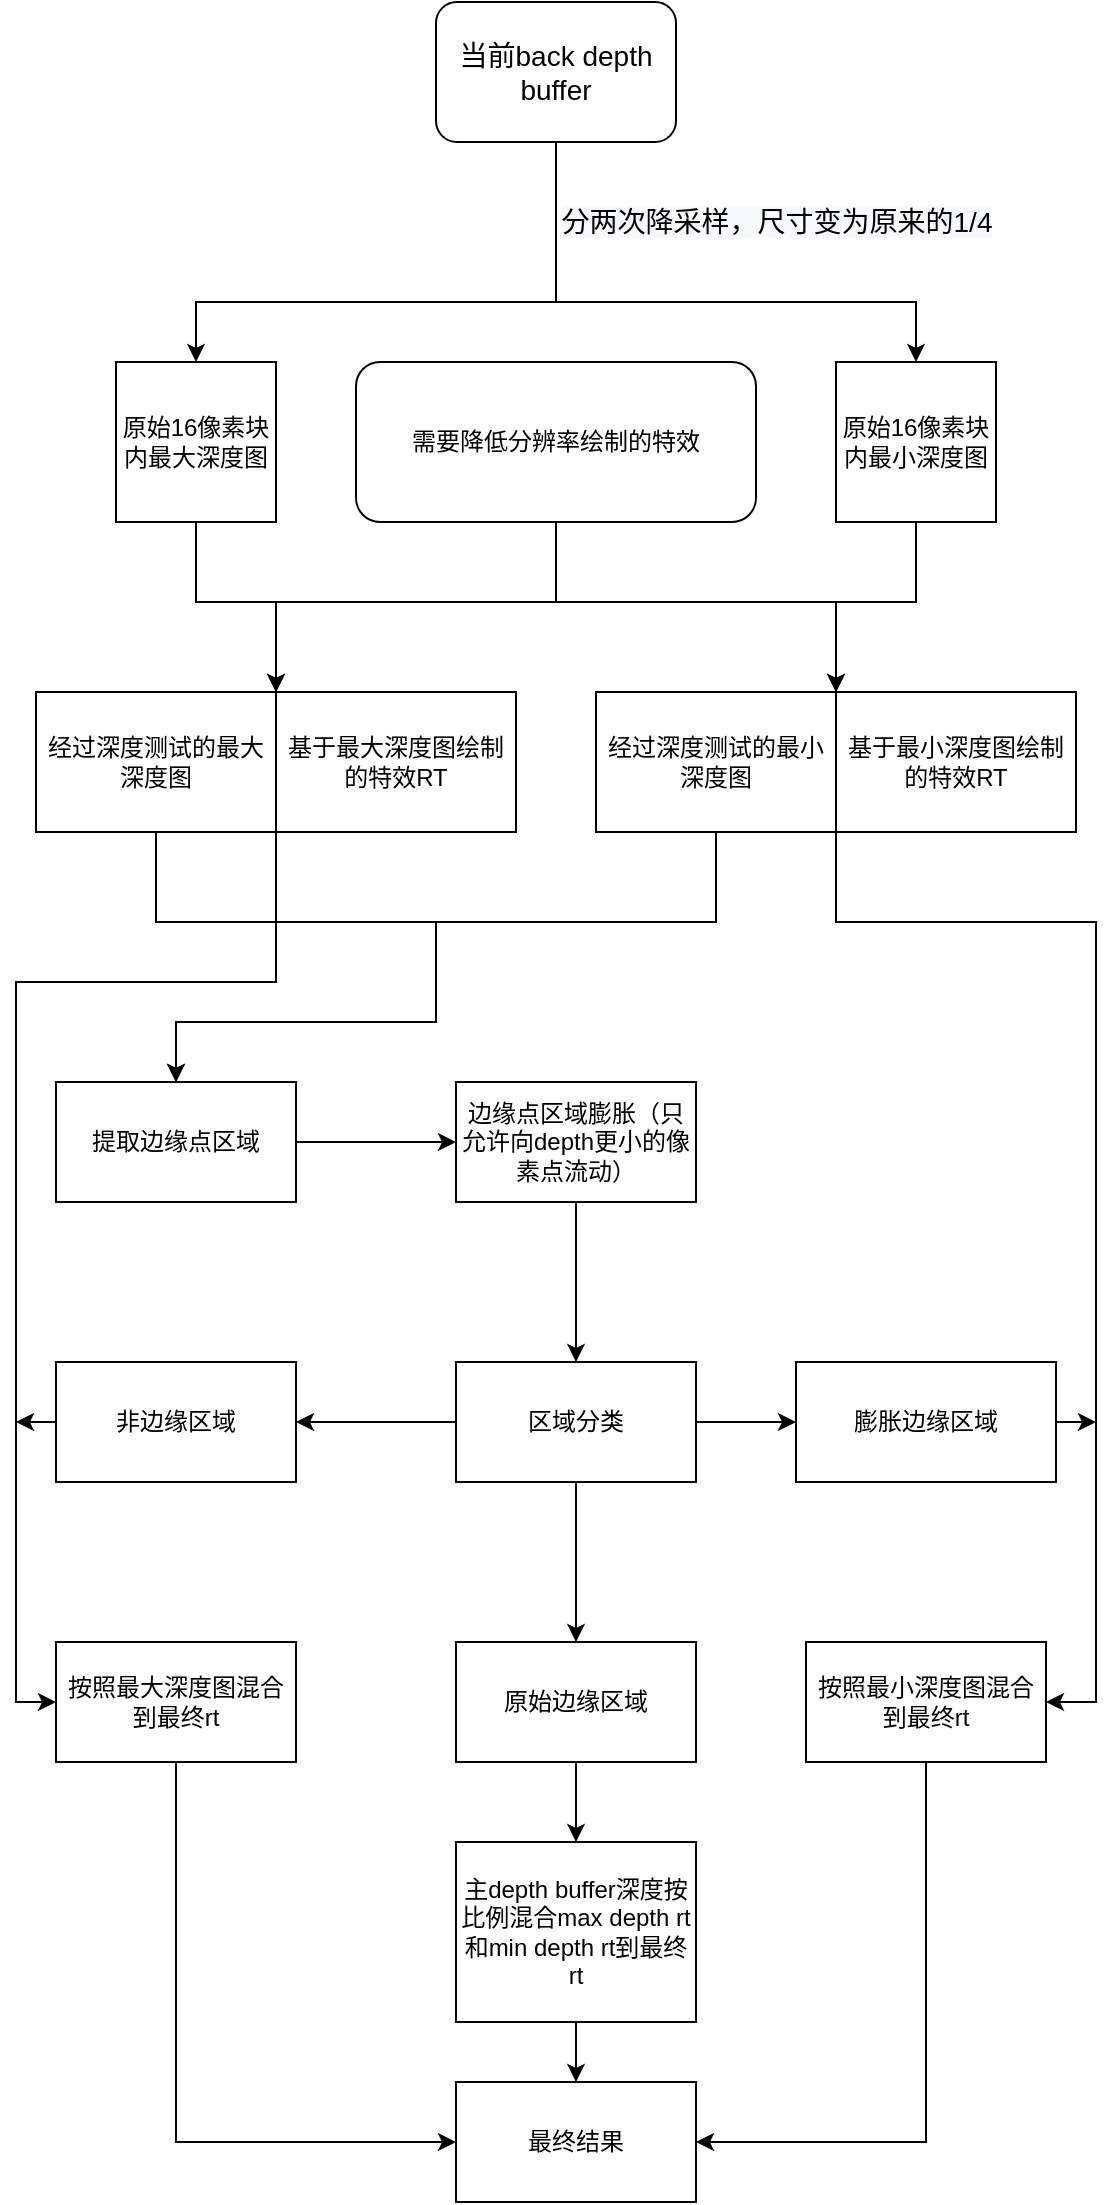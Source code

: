 <mxfile version="14.8.1" type="github">
  <diagram id="C5RBs43oDa-KdzZeNtuy" name="Page-1">
    <mxGraphModel dx="1422" dy="762" grid="1" gridSize="10" guides="1" tooltips="1" connect="1" arrows="1" fold="1" page="1" pageScale="1" pageWidth="827" pageHeight="1169" math="0" shadow="0">
      <root>
        <mxCell id="WIyWlLk6GJQsqaUBKTNV-0" />
        <mxCell id="WIyWlLk6GJQsqaUBKTNV-1" parent="WIyWlLk6GJQsqaUBKTNV-0" />
        <mxCell id="0wVWBR_AB99_waObOdWN-3" style="edgeStyle=orthogonalEdgeStyle;rounded=0;orthogonalLoop=1;jettySize=auto;html=1;entryX=0.5;entryY=0;entryDx=0;entryDy=0;exitX=0.5;exitY=1;exitDx=0;exitDy=0;" edge="1" parent="WIyWlLk6GJQsqaUBKTNV-1" source="WIyWlLk6GJQsqaUBKTNV-3" target="0wVWBR_AB99_waObOdWN-1">
          <mxGeometry relative="1" as="geometry">
            <Array as="points">
              <mxPoint x="420" y="90" />
              <mxPoint x="420" y="170" />
              <mxPoint x="240" y="170" />
              <mxPoint x="240" y="210" />
            </Array>
          </mxGeometry>
        </mxCell>
        <mxCell id="0wVWBR_AB99_waObOdWN-4" value="&#xa;&#xa;&lt;span style=&quot;color: rgb(0, 0, 0); font-family: helvetica; font-style: normal; font-weight: 400; letter-spacing: normal; text-align: center; text-indent: 0px; text-transform: none; word-spacing: 0px; background-color: rgb(248, 249, 250); font-size: 10.5pt;&quot;&gt;分两次降采样，尺寸变为原来的&lt;/span&gt;&lt;span lang=&quot;EN-US&quot; style=&quot;color: rgb(0, 0, 0); font-style: normal; font-weight: 400; letter-spacing: normal; text-align: center; text-indent: 0px; text-transform: none; word-spacing: 0px; background-color: rgb(248, 249, 250); font-size: 10.5pt; font-family: calibri, sans-serif;&quot;&gt;1/4&lt;/span&gt;&#xa;&#xa;" style="edgeStyle=orthogonalEdgeStyle;rounded=0;orthogonalLoop=1;jettySize=auto;html=1;exitX=0.5;exitY=1;exitDx=0;exitDy=0;entryX=0.5;entryY=0;entryDx=0;entryDy=0;" edge="1" parent="WIyWlLk6GJQsqaUBKTNV-1" source="WIyWlLk6GJQsqaUBKTNV-3" target="0wVWBR_AB99_waObOdWN-2">
          <mxGeometry x="0.312" y="40" relative="1" as="geometry">
            <Array as="points">
              <mxPoint x="420" y="90" />
              <mxPoint x="420" y="170" />
              <mxPoint x="600" y="170" />
            </Array>
            <mxPoint as="offset" />
          </mxGeometry>
        </mxCell>
        <mxCell id="WIyWlLk6GJQsqaUBKTNV-3" value="&lt;span style=&quot;font-size: 10.5pt&quot;&gt;当前&lt;/span&gt;&lt;span lang=&quot;EN-US&quot; style=&quot;font-size: 10.5pt ; font-family: &amp;#34;calibri&amp;#34; , sans-serif&quot;&gt;back depth buffer&lt;/span&gt;" style="rounded=1;whiteSpace=wrap;html=1;fontSize=12;glass=0;strokeWidth=1;shadow=0;" parent="WIyWlLk6GJQsqaUBKTNV-1" vertex="1">
          <mxGeometry x="360" y="20" width="120" height="70" as="geometry" />
        </mxCell>
        <mxCell id="0wVWBR_AB99_waObOdWN-24" style="edgeStyle=orthogonalEdgeStyle;rounded=0;orthogonalLoop=1;jettySize=auto;html=1;exitX=0.5;exitY=1;exitDx=0;exitDy=0;entryX=1;entryY=0;entryDx=0;entryDy=0;" edge="1" parent="WIyWlLk6GJQsqaUBKTNV-1" source="0wVWBR_AB99_waObOdWN-1" target="0wVWBR_AB99_waObOdWN-26">
          <mxGeometry relative="1" as="geometry">
            <mxPoint x="280" y="370" as="targetPoint" />
            <Array as="points">
              <mxPoint x="240" y="320" />
              <mxPoint x="280" y="320" />
            </Array>
          </mxGeometry>
        </mxCell>
        <mxCell id="0wVWBR_AB99_waObOdWN-1" value="原始16像素块内最大深度图" style="whiteSpace=wrap;html=1;aspect=fixed;" vertex="1" parent="WIyWlLk6GJQsqaUBKTNV-1">
          <mxGeometry x="200" y="200" width="80" height="80" as="geometry" />
        </mxCell>
        <mxCell id="0wVWBR_AB99_waObOdWN-12" value="" style="edgeStyle=orthogonalEdgeStyle;rounded=0;orthogonalLoop=1;jettySize=auto;html=1;entryX=0;entryY=0;entryDx=0;entryDy=0;" edge="1" parent="WIyWlLk6GJQsqaUBKTNV-1" source="0wVWBR_AB99_waObOdWN-2" target="0wVWBR_AB99_waObOdWN-27">
          <mxGeometry relative="1" as="geometry">
            <mxPoint x="600" y="360" as="targetPoint" />
            <Array as="points">
              <mxPoint x="600" y="320" />
              <mxPoint x="560" y="320" />
            </Array>
          </mxGeometry>
        </mxCell>
        <mxCell id="0wVWBR_AB99_waObOdWN-2" value="&lt;span&gt;原始16像素块内最小深度图&lt;/span&gt;" style="whiteSpace=wrap;html=1;aspect=fixed;" vertex="1" parent="WIyWlLk6GJQsqaUBKTNV-1">
          <mxGeometry x="560" y="200" width="80" height="80" as="geometry" />
        </mxCell>
        <mxCell id="0wVWBR_AB99_waObOdWN-29" style="edgeStyle=orthogonalEdgeStyle;rounded=0;orthogonalLoop=1;jettySize=auto;html=1;exitX=0.5;exitY=1;exitDx=0;exitDy=0;entryX=1;entryY=0;entryDx=0;entryDy=0;" edge="1" parent="WIyWlLk6GJQsqaUBKTNV-1" source="0wVWBR_AB99_waObOdWN-5" target="0wVWBR_AB99_waObOdWN-28">
          <mxGeometry relative="1" as="geometry">
            <mxPoint x="560" y="360" as="targetPoint" />
            <Array as="points">
              <mxPoint x="420" y="320" />
              <mxPoint x="560" y="320" />
            </Array>
          </mxGeometry>
        </mxCell>
        <mxCell id="0wVWBR_AB99_waObOdWN-30" style="edgeStyle=orthogonalEdgeStyle;rounded=0;orthogonalLoop=1;jettySize=auto;html=1;entryX=1;entryY=0;entryDx=0;entryDy=0;" edge="1" parent="WIyWlLk6GJQsqaUBKTNV-1" source="0wVWBR_AB99_waObOdWN-5" target="0wVWBR_AB99_waObOdWN-26">
          <mxGeometry relative="1" as="geometry">
            <Array as="points">
              <mxPoint x="420" y="320" />
              <mxPoint x="280" y="320" />
            </Array>
          </mxGeometry>
        </mxCell>
        <mxCell id="0wVWBR_AB99_waObOdWN-5" value="需要降低分辨率绘制的特效" style="rounded=1;whiteSpace=wrap;html=1;" vertex="1" parent="WIyWlLk6GJQsqaUBKTNV-1">
          <mxGeometry x="320" y="200" width="200" height="80" as="geometry" />
        </mxCell>
        <mxCell id="0wVWBR_AB99_waObOdWN-7" value="基于最大深度图绘制的特效RT" style="rounded=0;whiteSpace=wrap;html=1;" vertex="1" parent="WIyWlLk6GJQsqaUBKTNV-1">
          <mxGeometry x="280" y="365" width="120" height="70" as="geometry" />
        </mxCell>
        <mxCell id="0wVWBR_AB99_waObOdWN-31" style="edgeStyle=orthogonalEdgeStyle;rounded=0;orthogonalLoop=1;jettySize=auto;html=1;exitX=0.5;exitY=1;exitDx=0;exitDy=0;entryX=0.5;entryY=0;entryDx=0;entryDy=0;" edge="1" parent="WIyWlLk6GJQsqaUBKTNV-1" source="0wVWBR_AB99_waObOdWN-26" target="0wVWBR_AB99_waObOdWN-33">
          <mxGeometry relative="1" as="geometry">
            <mxPoint x="360" y="560" as="targetPoint" />
            <Array as="points">
              <mxPoint x="220" y="480" />
              <mxPoint x="360" y="480" />
              <mxPoint x="360" y="530" />
              <mxPoint x="230" y="530" />
            </Array>
          </mxGeometry>
        </mxCell>
        <mxCell id="0wVWBR_AB99_waObOdWN-44" style="edgeStyle=orthogonalEdgeStyle;rounded=0;orthogonalLoop=1;jettySize=auto;html=1;exitX=1;exitY=1;exitDx=0;exitDy=0;entryX=0;entryY=0.5;entryDx=0;entryDy=0;" edge="1" parent="WIyWlLk6GJQsqaUBKTNV-1" source="0wVWBR_AB99_waObOdWN-26" target="0wVWBR_AB99_waObOdWN-47">
          <mxGeometry relative="1" as="geometry">
            <mxPoint x="210" y="830" as="targetPoint" />
            <Array as="points">
              <mxPoint x="280" y="510" />
              <mxPoint x="150" y="510" />
              <mxPoint x="150" y="870" />
            </Array>
          </mxGeometry>
        </mxCell>
        <mxCell id="0wVWBR_AB99_waObOdWN-26" value="经过深度测试的最大深度图" style="rounded=0;whiteSpace=wrap;html=1;" vertex="1" parent="WIyWlLk6GJQsqaUBKTNV-1">
          <mxGeometry x="160" y="365" width="120" height="70" as="geometry" />
        </mxCell>
        <mxCell id="0wVWBR_AB99_waObOdWN-27" value="基于最小深度图绘制的特效RT" style="rounded=0;whiteSpace=wrap;html=1;" vertex="1" parent="WIyWlLk6GJQsqaUBKTNV-1">
          <mxGeometry x="560" y="365" width="120" height="70" as="geometry" />
        </mxCell>
        <mxCell id="0wVWBR_AB99_waObOdWN-32" style="edgeStyle=orthogonalEdgeStyle;rounded=0;orthogonalLoop=1;jettySize=auto;html=1;exitX=0.5;exitY=1;exitDx=0;exitDy=0;entryX=0.5;entryY=0;entryDx=0;entryDy=0;" edge="1" parent="WIyWlLk6GJQsqaUBKTNV-1" source="0wVWBR_AB99_waObOdWN-28" target="0wVWBR_AB99_waObOdWN-33">
          <mxGeometry relative="1" as="geometry">
            <mxPoint x="360" y="560" as="targetPoint" />
            <Array as="points">
              <mxPoint x="500" y="480" />
              <mxPoint x="360" y="480" />
              <mxPoint x="360" y="530" />
              <mxPoint x="230" y="530" />
            </Array>
          </mxGeometry>
        </mxCell>
        <mxCell id="0wVWBR_AB99_waObOdWN-48" style="edgeStyle=orthogonalEdgeStyle;rounded=0;orthogonalLoop=1;jettySize=auto;html=1;exitX=1;exitY=1;exitDx=0;exitDy=0;entryX=1;entryY=0.5;entryDx=0;entryDy=0;" edge="1" parent="WIyWlLk6GJQsqaUBKTNV-1" source="0wVWBR_AB99_waObOdWN-28" target="0wVWBR_AB99_waObOdWN-50">
          <mxGeometry relative="1" as="geometry">
            <mxPoint x="850" y="840" as="targetPoint" />
            <Array as="points">
              <mxPoint x="560" y="480" />
              <mxPoint x="690" y="480" />
              <mxPoint x="690" y="870" />
            </Array>
          </mxGeometry>
        </mxCell>
        <mxCell id="0wVWBR_AB99_waObOdWN-28" value="经过深度测试的最小深度图" style="rounded=0;whiteSpace=wrap;html=1;" vertex="1" parent="WIyWlLk6GJQsqaUBKTNV-1">
          <mxGeometry x="440" y="365" width="120" height="70" as="geometry" />
        </mxCell>
        <mxCell id="0wVWBR_AB99_waObOdWN-35" value="" style="edgeStyle=orthogonalEdgeStyle;rounded=0;orthogonalLoop=1;jettySize=auto;html=1;" edge="1" parent="WIyWlLk6GJQsqaUBKTNV-1" source="0wVWBR_AB99_waObOdWN-33" target="0wVWBR_AB99_waObOdWN-34">
          <mxGeometry relative="1" as="geometry" />
        </mxCell>
        <mxCell id="0wVWBR_AB99_waObOdWN-33" value="提取边缘点区域" style="rounded=0;whiteSpace=wrap;html=1;" vertex="1" parent="WIyWlLk6GJQsqaUBKTNV-1">
          <mxGeometry x="170" y="560" width="120" height="60" as="geometry" />
        </mxCell>
        <mxCell id="0wVWBR_AB99_waObOdWN-37" value="" style="edgeStyle=orthogonalEdgeStyle;rounded=0;orthogonalLoop=1;jettySize=auto;html=1;" edge="1" parent="WIyWlLk6GJQsqaUBKTNV-1" source="0wVWBR_AB99_waObOdWN-34" target="0wVWBR_AB99_waObOdWN-36">
          <mxGeometry relative="1" as="geometry" />
        </mxCell>
        <mxCell id="0wVWBR_AB99_waObOdWN-34" value="边缘点区域膨胀（只允许向depth更小的像素点流动）" style="rounded=0;whiteSpace=wrap;html=1;" vertex="1" parent="WIyWlLk6GJQsqaUBKTNV-1">
          <mxGeometry x="370" y="560" width="120" height="60" as="geometry" />
        </mxCell>
        <mxCell id="0wVWBR_AB99_waObOdWN-39" value="" style="edgeStyle=orthogonalEdgeStyle;rounded=0;orthogonalLoop=1;jettySize=auto;html=1;" edge="1" parent="WIyWlLk6GJQsqaUBKTNV-1" source="0wVWBR_AB99_waObOdWN-36" target="0wVWBR_AB99_waObOdWN-38">
          <mxGeometry relative="1" as="geometry" />
        </mxCell>
        <mxCell id="0wVWBR_AB99_waObOdWN-41" value="" style="edgeStyle=orthogonalEdgeStyle;rounded=0;orthogonalLoop=1;jettySize=auto;html=1;" edge="1" parent="WIyWlLk6GJQsqaUBKTNV-1" source="0wVWBR_AB99_waObOdWN-36" target="0wVWBR_AB99_waObOdWN-40">
          <mxGeometry relative="1" as="geometry" />
        </mxCell>
        <mxCell id="0wVWBR_AB99_waObOdWN-43" value="" style="edgeStyle=orthogonalEdgeStyle;rounded=0;orthogonalLoop=1;jettySize=auto;html=1;" edge="1" parent="WIyWlLk6GJQsqaUBKTNV-1" source="0wVWBR_AB99_waObOdWN-36" target="0wVWBR_AB99_waObOdWN-42">
          <mxGeometry relative="1" as="geometry" />
        </mxCell>
        <mxCell id="0wVWBR_AB99_waObOdWN-36" value="区域分类" style="whiteSpace=wrap;html=1;rounded=0;" vertex="1" parent="WIyWlLk6GJQsqaUBKTNV-1">
          <mxGeometry x="370" y="700" width="120" height="60" as="geometry" />
        </mxCell>
        <mxCell id="0wVWBR_AB99_waObOdWN-46" style="edgeStyle=orthogonalEdgeStyle;rounded=0;orthogonalLoop=1;jettySize=auto;html=1;exitX=0;exitY=0.5;exitDx=0;exitDy=0;" edge="1" parent="WIyWlLk6GJQsqaUBKTNV-1" source="0wVWBR_AB99_waObOdWN-38">
          <mxGeometry relative="1" as="geometry">
            <mxPoint x="150" y="729.862" as="targetPoint" />
          </mxGeometry>
        </mxCell>
        <mxCell id="0wVWBR_AB99_waObOdWN-38" value="非边缘区域" style="whiteSpace=wrap;html=1;rounded=0;" vertex="1" parent="WIyWlLk6GJQsqaUBKTNV-1">
          <mxGeometry x="170" y="700" width="120" height="60" as="geometry" />
        </mxCell>
        <mxCell id="0wVWBR_AB99_waObOdWN-52" value="" style="edgeStyle=orthogonalEdgeStyle;rounded=0;orthogonalLoop=1;jettySize=auto;html=1;" edge="1" parent="WIyWlLk6GJQsqaUBKTNV-1" source="0wVWBR_AB99_waObOdWN-40" target="0wVWBR_AB99_waObOdWN-51">
          <mxGeometry relative="1" as="geometry" />
        </mxCell>
        <mxCell id="0wVWBR_AB99_waObOdWN-40" value="原始边缘区域" style="whiteSpace=wrap;html=1;rounded=0;" vertex="1" parent="WIyWlLk6GJQsqaUBKTNV-1">
          <mxGeometry x="370" y="840" width="120" height="60" as="geometry" />
        </mxCell>
        <mxCell id="0wVWBR_AB99_waObOdWN-49" style="edgeStyle=orthogonalEdgeStyle;rounded=0;orthogonalLoop=1;jettySize=auto;html=1;exitX=1;exitY=0.5;exitDx=0;exitDy=0;" edge="1" parent="WIyWlLk6GJQsqaUBKTNV-1" source="0wVWBR_AB99_waObOdWN-42">
          <mxGeometry relative="1" as="geometry">
            <mxPoint x="690" y="730" as="targetPoint" />
          </mxGeometry>
        </mxCell>
        <mxCell id="0wVWBR_AB99_waObOdWN-42" value="膨胀边缘区域" style="whiteSpace=wrap;html=1;rounded=0;" vertex="1" parent="WIyWlLk6GJQsqaUBKTNV-1">
          <mxGeometry x="540" y="700" width="130" height="60" as="geometry" />
        </mxCell>
        <mxCell id="0wVWBR_AB99_waObOdWN-54" style="edgeStyle=orthogonalEdgeStyle;rounded=0;orthogonalLoop=1;jettySize=auto;html=1;exitX=0.5;exitY=1;exitDx=0;exitDy=0;entryX=0;entryY=0.5;entryDx=0;entryDy=0;" edge="1" parent="WIyWlLk6GJQsqaUBKTNV-1" source="0wVWBR_AB99_waObOdWN-47" target="0wVWBR_AB99_waObOdWN-55">
          <mxGeometry relative="1" as="geometry">
            <mxPoint x="360" y="1090" as="targetPoint" />
            <Array as="points">
              <mxPoint x="230" y="1090" />
            </Array>
          </mxGeometry>
        </mxCell>
        <mxCell id="0wVWBR_AB99_waObOdWN-47" value="按照最大深度图混合到最终rt" style="rounded=0;whiteSpace=wrap;html=1;" vertex="1" parent="WIyWlLk6GJQsqaUBKTNV-1">
          <mxGeometry x="170" y="840" width="120" height="60" as="geometry" />
        </mxCell>
        <mxCell id="0wVWBR_AB99_waObOdWN-58" style="edgeStyle=orthogonalEdgeStyle;rounded=0;orthogonalLoop=1;jettySize=auto;html=1;exitX=0.5;exitY=1;exitDx=0;exitDy=0;entryX=1;entryY=0.5;entryDx=0;entryDy=0;" edge="1" parent="WIyWlLk6GJQsqaUBKTNV-1" source="0wVWBR_AB99_waObOdWN-50" target="0wVWBR_AB99_waObOdWN-55">
          <mxGeometry relative="1" as="geometry" />
        </mxCell>
        <mxCell id="0wVWBR_AB99_waObOdWN-50" value="按照最小深度图混合到最终rt" style="rounded=0;whiteSpace=wrap;html=1;" vertex="1" parent="WIyWlLk6GJQsqaUBKTNV-1">
          <mxGeometry x="545" y="840" width="120" height="60" as="geometry" />
        </mxCell>
        <mxCell id="0wVWBR_AB99_waObOdWN-57" value="" style="edgeStyle=orthogonalEdgeStyle;rounded=0;orthogonalLoop=1;jettySize=auto;html=1;" edge="1" parent="WIyWlLk6GJQsqaUBKTNV-1" source="0wVWBR_AB99_waObOdWN-51" target="0wVWBR_AB99_waObOdWN-55">
          <mxGeometry relative="1" as="geometry" />
        </mxCell>
        <mxCell id="0wVWBR_AB99_waObOdWN-51" value="主depth buffer深度按比例混合max depth rt 和min depth rt到最终rt" style="whiteSpace=wrap;html=1;rounded=0;" vertex="1" parent="WIyWlLk6GJQsqaUBKTNV-1">
          <mxGeometry x="370" y="940" width="120" height="90" as="geometry" />
        </mxCell>
        <mxCell id="0wVWBR_AB99_waObOdWN-55" value="最终结果" style="rounded=0;whiteSpace=wrap;html=1;" vertex="1" parent="WIyWlLk6GJQsqaUBKTNV-1">
          <mxGeometry x="370" y="1060" width="120" height="60" as="geometry" />
        </mxCell>
      </root>
    </mxGraphModel>
  </diagram>
</mxfile>
